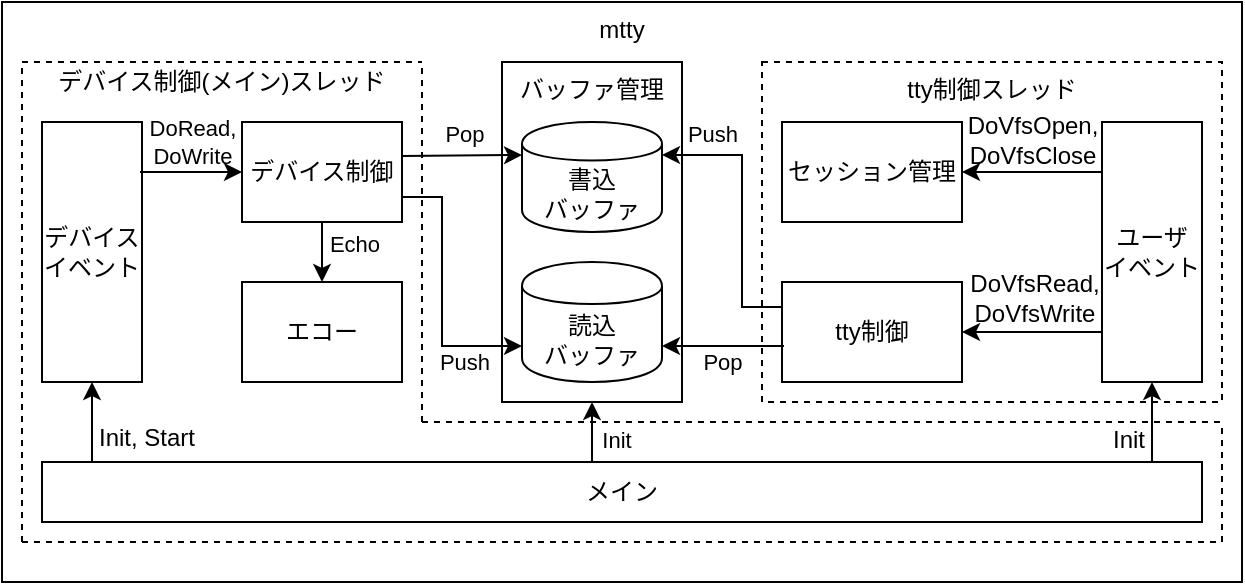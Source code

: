 <mxfile version="13.0.2" type="device"><diagram id="MvWGeIz8XihURcCywg4N" name="Page-1"><mxGraphModel dx="1138" dy="640" grid="1" gridSize="10" guides="1" tooltips="1" connect="1" arrows="1" fold="1" page="1" pageScale="1" pageWidth="827" pageHeight="1169" math="0" shadow="0"><root><mxCell id="0"/><mxCell id="1" parent="0"/><mxCell id="JDe33s2N-VcazIHazHBl-1" value="mtty" style="rounded=0;whiteSpace=wrap;html=1;verticalAlign=top;align=center;spacingLeft=0;" parent="1" vertex="1"><mxGeometry x="80" y="110" width="620" height="290" as="geometry"/></mxCell><mxCell id="JDe33s2N-VcazIHazHBl-30" value="バッファ管理" style="rounded=0;whiteSpace=wrap;html=1;labelBackgroundColor=none;align=center;verticalAlign=top;" parent="1" vertex="1"><mxGeometry x="330" y="140" width="90" height="170" as="geometry"/></mxCell><mxCell id="JDe33s2N-VcazIHazHBl-3" value="tty制御スレッド" style="rounded=0;whiteSpace=wrap;html=1;verticalAlign=top;dashed=1;" parent="1" vertex="1"><mxGeometry x="460" y="140" width="230" height="170" as="geometry"/></mxCell><mxCell id="JDe33s2N-VcazIHazHBl-4" value="エコー" style="rounded=0;whiteSpace=wrap;html=1;" parent="1" vertex="1"><mxGeometry x="200" y="250" width="80" height="50" as="geometry"/></mxCell><mxCell id="JDe33s2N-VcazIHazHBl-5" value="デバイス&lt;br&gt;イベント" style="rounded=0;whiteSpace=wrap;html=1;" parent="1" vertex="1"><mxGeometry x="100" y="170" width="50" height="130" as="geometry"/></mxCell><mxCell id="JDe33s2N-VcazIHazHBl-6" value="ユーザ&lt;br&gt;イベント" style="rounded=0;whiteSpace=wrap;html=1;" parent="1" vertex="1"><mxGeometry x="630" y="170" width="50" height="130" as="geometry"/></mxCell><mxCell id="JDe33s2N-VcazIHazHBl-8" value="セッション管理" style="rounded=0;whiteSpace=wrap;html=1;" parent="1" vertex="1"><mxGeometry x="470" y="170" width="90" height="50" as="geometry"/></mxCell><mxCell id="JDe33s2N-VcazIHazHBl-29" value="Push" style="edgeStyle=orthogonalEdgeStyle;rounded=0;orthogonalLoop=1;jettySize=auto;html=1;entryX=1;entryY=0.3;entryDx=0;entryDy=0;startSize=6;exitX=0;exitY=0.25;exitDx=0;exitDy=0;" parent="1" source="JDe33s2N-VcazIHazHBl-9" target="JDe33s2N-VcazIHazHBl-26" edge="1"><mxGeometry x="0.714" y="-13" relative="1" as="geometry"><Array as="points"><mxPoint x="450" y="263"/><mxPoint x="450" y="187"/></Array><mxPoint x="5" y="2" as="offset"/></mxGeometry></mxCell><mxCell id="JDe33s2N-VcazIHazHBl-9" value="tty制御" style="rounded=0;whiteSpace=wrap;html=1;" parent="1" vertex="1"><mxGeometry x="470" y="250" width="90" height="50" as="geometry"/></mxCell><mxCell id="JDe33s2N-VcazIHazHBl-10" value="" style="endArrow=classic;html=1;entryX=1;entryY=0.5;entryDx=0;entryDy=0;" parent="1" target="JDe33s2N-VcazIHazHBl-8" edge="1"><mxGeometry width="50" height="50" relative="1" as="geometry"><mxPoint x="630" y="195" as="sourcePoint"/><mxPoint x="580" y="340" as="targetPoint"/></mxGeometry></mxCell><mxCell id="JDe33s2N-VcazIHazHBl-22" value="DoVfsOpen,&lt;br&gt;DoVfsClose" style="text;html=1;align=center;verticalAlign=middle;resizable=0;points=[];labelBackgroundColor=none;" parent="JDe33s2N-VcazIHazHBl-10" vertex="1" connectable="0"><mxGeometry x="-0.343" relative="1" as="geometry"><mxPoint x="-11.8" y="-16" as="offset"/></mxGeometry></mxCell><mxCell id="JDe33s2N-VcazIHazHBl-11" value="" style="endArrow=classic;html=1;entryX=1;entryY=0.5;entryDx=0;entryDy=0;" parent="1" target="JDe33s2N-VcazIHazHBl-9" edge="1"><mxGeometry width="50" height="50" relative="1" as="geometry"><mxPoint x="630" y="275" as="sourcePoint"/><mxPoint x="610" y="340" as="targetPoint"/></mxGeometry></mxCell><mxCell id="JDe33s2N-VcazIHazHBl-23" value="DoVfsRead,&lt;br&gt;DoVfsWrite" style="text;html=1;align=center;verticalAlign=middle;resizable=0;points=[];labelBackgroundColor=none;" parent="JDe33s2N-VcazIHazHBl-11" vertex="1" connectable="0"><mxGeometry x="0.486" y="1" relative="1" as="geometry"><mxPoint x="18" y="-18" as="offset"/></mxGeometry></mxCell><mxCell id="JDe33s2N-VcazIHazHBl-12" value="Pop" style="endArrow=classic;html=1;startSize=6;spacing=2;arcSize=20;entryX=1;entryY=0.7;entryDx=0;entryDy=0;" parent="1" target="JDe33s2N-VcazIHazHBl-27" edge="1"><mxGeometry x="0.016" y="8" width="50" height="50" relative="1" as="geometry"><mxPoint x="471" y="282" as="sourcePoint"/><mxPoint x="412" y="282" as="targetPoint"/><mxPoint as="offset"/></mxGeometry></mxCell><mxCell id="JDe33s2N-VcazIHazHBl-28" value="Push" style="edgeStyle=orthogonalEdgeStyle;rounded=0;orthogonalLoop=1;jettySize=auto;html=1;entryX=0;entryY=0.7;entryDx=0;entryDy=0;exitX=1;exitY=0.75;exitDx=0;exitDy=0;labelBackgroundColor=none;" parent="1" source="JDe33s2N-VcazIHazHBl-14" target="JDe33s2N-VcazIHazHBl-27" edge="1"><mxGeometry x="0.554" y="-8" relative="1" as="geometry"><Array as="points"><mxPoint x="300" y="208"/><mxPoint x="300" y="282"/></Array><mxPoint x="1" as="offset"/></mxGeometry></mxCell><mxCell id="JDe33s2N-VcazIHazHBl-14" value="デバイス制御" style="rounded=0;whiteSpace=wrap;html=1;" parent="1" vertex="1"><mxGeometry x="200" y="170" width="80" height="50" as="geometry"/></mxCell><mxCell id="JDe33s2N-VcazIHazHBl-15" value="DoRead,&lt;br&gt;DoWrite" style="endArrow=classic;html=1;entryX=0;entryY=0.5;entryDx=0;entryDy=0;labelBackgroundColor=none;" parent="1" target="JDe33s2N-VcazIHazHBl-14" edge="1"><mxGeometry x="0.02" y="15" width="50" height="50" relative="1" as="geometry"><mxPoint x="149" y="195" as="sourcePoint"/><mxPoint x="270" y="370" as="targetPoint"/><mxPoint as="offset"/></mxGeometry></mxCell><mxCell id="JDe33s2N-VcazIHazHBl-16" value="Pop" style="endArrow=classic;html=1;entryX=0;entryY=0.3;entryDx=0;entryDy=0;" parent="1" target="JDe33s2N-VcazIHazHBl-26" edge="1"><mxGeometry x="0.036" y="11" width="50" height="50" relative="1" as="geometry"><mxPoint x="280" y="187" as="sourcePoint"/><mxPoint x="340" y="195.08" as="targetPoint"/><mxPoint as="offset"/></mxGeometry></mxCell><mxCell id="JDe33s2N-VcazIHazHBl-17" value="Echo" style="endArrow=classic;html=1;exitX=0.5;exitY=1;exitDx=0;exitDy=0;entryX=0.5;entryY=0;entryDx=0;entryDy=0;" parent="1" source="JDe33s2N-VcazIHazHBl-14" target="JDe33s2N-VcazIHazHBl-4" edge="1"><mxGeometry x="-0.267" y="16" width="50" height="50" relative="1" as="geometry"><mxPoint x="270" y="450" as="sourcePoint"/><mxPoint x="320" y="400" as="targetPoint"/><mxPoint as="offset"/></mxGeometry></mxCell><mxCell id="JDe33s2N-VcazIHazHBl-26" value="書込&lt;br&gt;バッファ" style="shape=cylinder;whiteSpace=wrap;html=1;boundedLbl=1;backgroundOutline=1;labelBackgroundColor=none;" parent="1" vertex="1"><mxGeometry x="340" y="170" width="70" height="55" as="geometry"/></mxCell><mxCell id="JDe33s2N-VcazIHazHBl-27" value="読込&lt;br&gt;バッファ" style="shape=cylinder;whiteSpace=wrap;html=1;boundedLbl=1;backgroundOutline=1;labelBackgroundColor=none;" parent="1" vertex="1"><mxGeometry x="340" y="240" width="70" height="60" as="geometry"/></mxCell><mxCell id="Gy4nMT8xah2EjjObyAgi-2" value="" style="endArrow=classic;html=1;labelBackgroundColor=none;entryX=0.5;entryY=1;entryDx=0;entryDy=0;" parent="1" target="JDe33s2N-VcazIHazHBl-5" edge="1"><mxGeometry width="50" height="50" relative="1" as="geometry"><mxPoint x="125" y="342" as="sourcePoint"/><mxPoint x="190" y="430" as="targetPoint"/></mxGeometry></mxCell><mxCell id="Gy4nMT8xah2EjjObyAgi-18" value="Init, Start" style="text;html=1;align=center;verticalAlign=middle;resizable=0;points=[];labelBackgroundColor=#ffffff;" parent="Gy4nMT8xah2EjjObyAgi-2" vertex="1" connectable="0"><mxGeometry x="-0.558" relative="1" as="geometry"><mxPoint x="27" y="-4.86" as="offset"/></mxGeometry></mxCell><mxCell id="Gy4nMT8xah2EjjObyAgi-3" value="" style="endArrow=classic;html=1;labelBackgroundColor=none;entryX=0.5;entryY=1;entryDx=0;entryDy=0;" parent="1" target="JDe33s2N-VcazIHazHBl-6" edge="1"><mxGeometry width="50" height="50" relative="1" as="geometry"><mxPoint x="655" y="340" as="sourcePoint"/><mxPoint x="654.5" y="300" as="targetPoint"/></mxGeometry></mxCell><mxCell id="Gy4nMT8xah2EjjObyAgi-19" value="Init" style="text;html=1;align=center;verticalAlign=middle;resizable=0;points=[];labelBackgroundColor=#ffffff;" parent="Gy4nMT8xah2EjjObyAgi-3" vertex="1" connectable="0"><mxGeometry x="-0.607" y="-2" relative="1" as="geometry"><mxPoint x="-14" y="-3" as="offset"/></mxGeometry></mxCell><mxCell id="lIEqhkMC1itYwb9JsXXE-1" value="Init" style="edgeStyle=orthogonalEdgeStyle;rounded=0;orthogonalLoop=1;jettySize=auto;html=1;entryX=0.5;entryY=1;entryDx=0;entryDy=0;" edge="1" parent="1" target="JDe33s2N-VcazIHazHBl-30"><mxGeometry x="-0.267" y="-12" relative="1" as="geometry"><mxPoint x="375" y="340" as="sourcePoint"/><mxPoint as="offset"/></mxGeometry></mxCell><mxCell id="Gy4nMT8xah2EjjObyAgi-1" value="メイン" style="rounded=0;whiteSpace=wrap;html=1;" parent="1" vertex="1"><mxGeometry x="100" y="340" width="580" height="30" as="geometry"/></mxCell><mxCell id="Gy4nMT8xah2EjjObyAgi-17" value="" style="group" parent="1" vertex="1" connectable="0"><mxGeometry x="90" y="140" width="600" height="240" as="geometry"/></mxCell><mxCell id="Gy4nMT8xah2EjjObyAgi-9" value="" style="endArrow=none;dashed=1;html=1;labelBackgroundColor=none;" parent="Gy4nMT8xah2EjjObyAgi-17" edge="1"><mxGeometry width="50" height="50" relative="1" as="geometry"><mxPoint y="240" as="sourcePoint"/><mxPoint as="targetPoint"/></mxGeometry></mxCell><mxCell id="Gy4nMT8xah2EjjObyAgi-10" value="" style="endArrow=none;dashed=1;html=1;labelBackgroundColor=none;" parent="Gy4nMT8xah2EjjObyAgi-17" edge="1"><mxGeometry width="50" height="50" relative="1" as="geometry"><mxPoint as="sourcePoint"/><mxPoint x="200" as="targetPoint"/></mxGeometry></mxCell><mxCell id="Gy4nMT8xah2EjjObyAgi-11" value="" style="endArrow=none;dashed=1;html=1;labelBackgroundColor=none;" parent="Gy4nMT8xah2EjjObyAgi-17" edge="1"><mxGeometry width="50" height="50" relative="1" as="geometry"><mxPoint y="240" as="sourcePoint"/><mxPoint x="600" y="240" as="targetPoint"/></mxGeometry></mxCell><mxCell id="Gy4nMT8xah2EjjObyAgi-12" value="" style="endArrow=none;dashed=1;html=1;labelBackgroundColor=none;" parent="Gy4nMT8xah2EjjObyAgi-17" edge="1"><mxGeometry width="50" height="50" relative="1" as="geometry"><mxPoint x="600" y="240" as="sourcePoint"/><mxPoint x="600" y="180" as="targetPoint"/></mxGeometry></mxCell><mxCell id="Gy4nMT8xah2EjjObyAgi-13" value="" style="endArrow=none;dashed=1;html=1;labelBackgroundColor=none;" parent="Gy4nMT8xah2EjjObyAgi-17" edge="1"><mxGeometry width="50" height="50" relative="1" as="geometry"><mxPoint x="200" y="180" as="sourcePoint"/><mxPoint x="600" y="180" as="targetPoint"/></mxGeometry></mxCell><mxCell id="Gy4nMT8xah2EjjObyAgi-14" value="" style="endArrow=none;dashed=1;html=1;labelBackgroundColor=none;" parent="Gy4nMT8xah2EjjObyAgi-17" edge="1"><mxGeometry width="50" height="50" relative="1" as="geometry"><mxPoint x="200" y="180" as="sourcePoint"/><mxPoint x="200" as="targetPoint"/></mxGeometry></mxCell><mxCell id="Gy4nMT8xah2EjjObyAgi-16" value="デバイス制御(メイン)スレッド" style="text;html=1;strokeColor=none;fillColor=none;align=center;verticalAlign=middle;whiteSpace=wrap;rounded=0;" parent="Gy4nMT8xah2EjjObyAgi-17" vertex="1"><mxGeometry width="200" height="20" as="geometry"/></mxCell></root></mxGraphModel></diagram></mxfile>